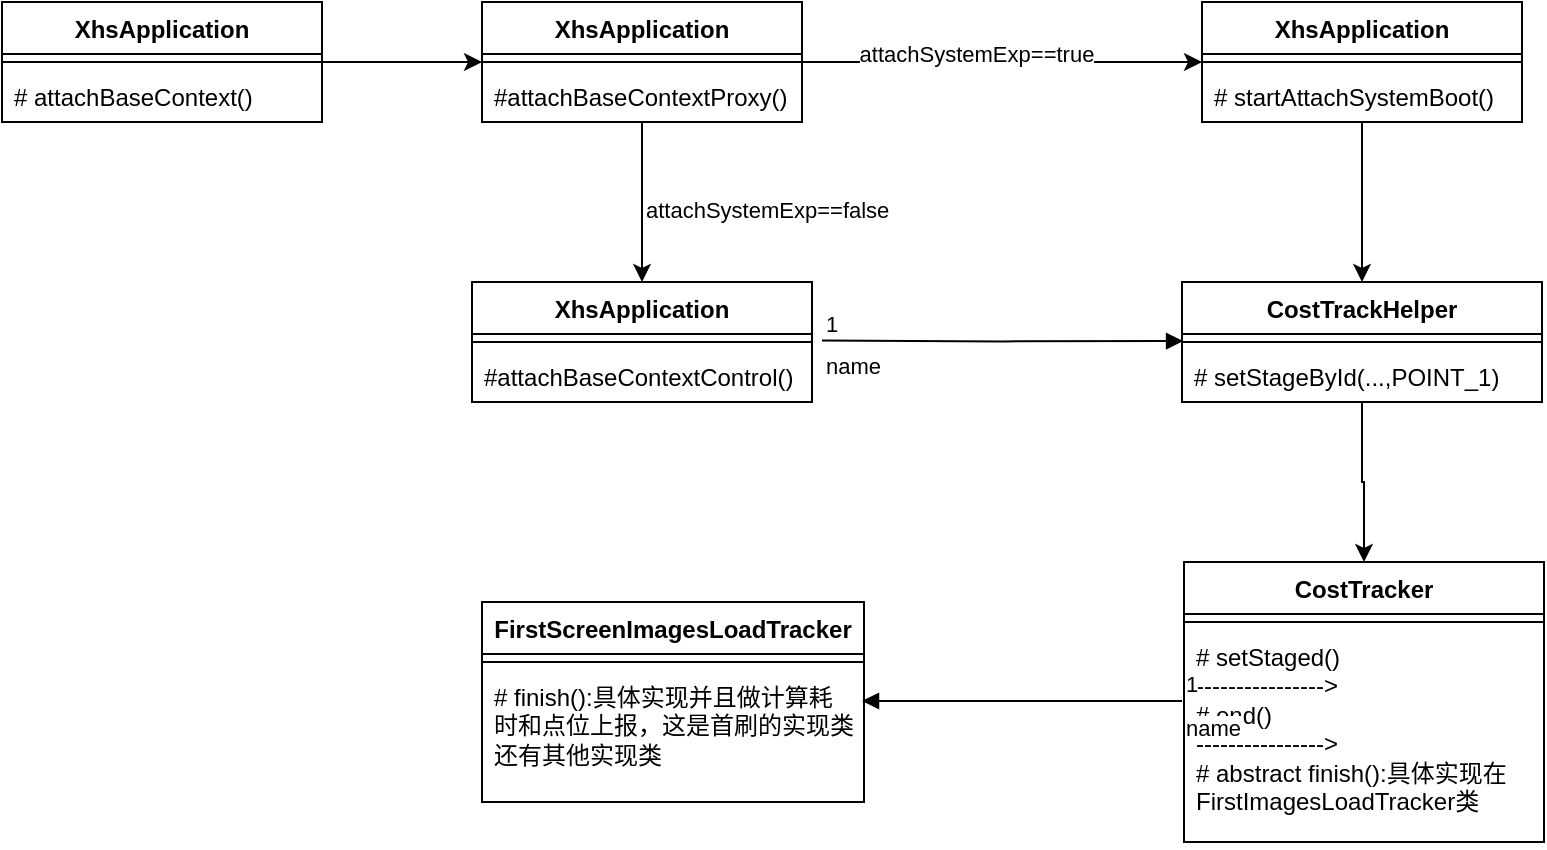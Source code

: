 <mxfile version="22.1.21" type="github">
  <diagram id="C5RBs43oDa-KdzZeNtuy" name="Page-1">
    <mxGraphModel dx="1674" dy="786" grid="1" gridSize="10" guides="1" tooltips="1" connect="1" arrows="1" fold="1" page="1" pageScale="1" pageWidth="827" pageHeight="1169" math="0" shadow="0">
      <root>
        <mxCell id="WIyWlLk6GJQsqaUBKTNV-0" />
        <mxCell id="WIyWlLk6GJQsqaUBKTNV-1" parent="WIyWlLk6GJQsqaUBKTNV-0" />
        <mxCell id="l8MkeI-6gAC6tX0D0pkb-8" value="" style="edgeStyle=orthogonalEdgeStyle;rounded=0;orthogonalLoop=1;jettySize=auto;html=1;" edge="1" parent="WIyWlLk6GJQsqaUBKTNV-1" source="l8MkeI-6gAC6tX0D0pkb-0" target="l8MkeI-6gAC6tX0D0pkb-4">
          <mxGeometry relative="1" as="geometry" />
        </mxCell>
        <mxCell id="l8MkeI-6gAC6tX0D0pkb-0" value="XhsApplication" style="swimlane;fontStyle=1;align=center;verticalAlign=top;childLayout=stackLayout;horizontal=1;startSize=26;horizontalStack=0;resizeParent=1;resizeParentMax=0;resizeLast=0;collapsible=1;marginBottom=0;whiteSpace=wrap;html=1;" vertex="1" parent="WIyWlLk6GJQsqaUBKTNV-1">
          <mxGeometry x="50" y="200" width="160" height="60" as="geometry" />
        </mxCell>
        <mxCell id="l8MkeI-6gAC6tX0D0pkb-2" value="" style="line;strokeWidth=1;fillColor=none;align=left;verticalAlign=middle;spacingTop=-1;spacingLeft=3;spacingRight=3;rotatable=0;labelPosition=right;points=[];portConstraint=eastwest;strokeColor=inherit;" vertex="1" parent="l8MkeI-6gAC6tX0D0pkb-0">
          <mxGeometry y="26" width="160" height="8" as="geometry" />
        </mxCell>
        <mxCell id="l8MkeI-6gAC6tX0D0pkb-3" value="# attachBaseContext()" style="text;strokeColor=none;fillColor=none;align=left;verticalAlign=top;spacingLeft=4;spacingRight=4;overflow=hidden;rotatable=0;points=[[0,0.5],[1,0.5]];portConstraint=eastwest;whiteSpace=wrap;html=1;" vertex="1" parent="l8MkeI-6gAC6tX0D0pkb-0">
          <mxGeometry y="34" width="160" height="26" as="geometry" />
        </mxCell>
        <mxCell id="l8MkeI-6gAC6tX0D0pkb-13" value="" style="edgeStyle=orthogonalEdgeStyle;rounded=0;orthogonalLoop=1;jettySize=auto;html=1;" edge="1" parent="WIyWlLk6GJQsqaUBKTNV-1" source="l8MkeI-6gAC6tX0D0pkb-4" target="l8MkeI-6gAC6tX0D0pkb-9">
          <mxGeometry relative="1" as="geometry" />
        </mxCell>
        <mxCell id="l8MkeI-6gAC6tX0D0pkb-15" value="attachSystemExp==true" style="edgeLabel;html=1;align=center;verticalAlign=middle;resizable=0;points=[];" vertex="1" connectable="0" parent="l8MkeI-6gAC6tX0D0pkb-13">
          <mxGeometry x="-0.133" y="4" relative="1" as="geometry">
            <mxPoint as="offset" />
          </mxGeometry>
        </mxCell>
        <mxCell id="l8MkeI-6gAC6tX0D0pkb-19" value="" style="edgeStyle=orthogonalEdgeStyle;rounded=0;orthogonalLoop=1;jettySize=auto;html=1;" edge="1" parent="WIyWlLk6GJQsqaUBKTNV-1" source="l8MkeI-6gAC6tX0D0pkb-4" target="l8MkeI-6gAC6tX0D0pkb-16">
          <mxGeometry relative="1" as="geometry" />
        </mxCell>
        <mxCell id="l8MkeI-6gAC6tX0D0pkb-4" value="XhsApplication" style="swimlane;fontStyle=1;align=center;verticalAlign=top;childLayout=stackLayout;horizontal=1;startSize=26;horizontalStack=0;resizeParent=1;resizeParentMax=0;resizeLast=0;collapsible=1;marginBottom=0;whiteSpace=wrap;html=1;" vertex="1" parent="WIyWlLk6GJQsqaUBKTNV-1">
          <mxGeometry x="290" y="200" width="160" height="60" as="geometry" />
        </mxCell>
        <mxCell id="l8MkeI-6gAC6tX0D0pkb-6" value="" style="line;strokeWidth=1;fillColor=none;align=left;verticalAlign=middle;spacingTop=-1;spacingLeft=3;spacingRight=3;rotatable=0;labelPosition=right;points=[];portConstraint=eastwest;strokeColor=inherit;" vertex="1" parent="l8MkeI-6gAC6tX0D0pkb-4">
          <mxGeometry y="26" width="160" height="8" as="geometry" />
        </mxCell>
        <mxCell id="l8MkeI-6gAC6tX0D0pkb-7" value="#attachBaseContextProxy()" style="text;strokeColor=none;fillColor=none;align=left;verticalAlign=top;spacingLeft=4;spacingRight=4;overflow=hidden;rotatable=0;points=[[0,0.5],[1,0.5]];portConstraint=eastwest;whiteSpace=wrap;html=1;" vertex="1" parent="l8MkeI-6gAC6tX0D0pkb-4">
          <mxGeometry y="34" width="160" height="26" as="geometry" />
        </mxCell>
        <mxCell id="l8MkeI-6gAC6tX0D0pkb-28" value="" style="edgeStyle=orthogonalEdgeStyle;rounded=0;orthogonalLoop=1;jettySize=auto;html=1;" edge="1" parent="WIyWlLk6GJQsqaUBKTNV-1" source="l8MkeI-6gAC6tX0D0pkb-9" target="l8MkeI-6gAC6tX0D0pkb-25">
          <mxGeometry relative="1" as="geometry" />
        </mxCell>
        <mxCell id="l8MkeI-6gAC6tX0D0pkb-9" value="XhsApplication" style="swimlane;fontStyle=1;align=center;verticalAlign=top;childLayout=stackLayout;horizontal=1;startSize=26;horizontalStack=0;resizeParent=1;resizeParentMax=0;resizeLast=0;collapsible=1;marginBottom=0;whiteSpace=wrap;html=1;" vertex="1" parent="WIyWlLk6GJQsqaUBKTNV-1">
          <mxGeometry x="650" y="200" width="160" height="60" as="geometry" />
        </mxCell>
        <mxCell id="l8MkeI-6gAC6tX0D0pkb-11" value="" style="line;strokeWidth=1;fillColor=none;align=left;verticalAlign=middle;spacingTop=-1;spacingLeft=3;spacingRight=3;rotatable=0;labelPosition=right;points=[];portConstraint=eastwest;strokeColor=inherit;" vertex="1" parent="l8MkeI-6gAC6tX0D0pkb-9">
          <mxGeometry y="26" width="160" height="8" as="geometry" />
        </mxCell>
        <mxCell id="l8MkeI-6gAC6tX0D0pkb-12" value="# startAttachSystemBoot()" style="text;strokeColor=none;fillColor=none;align=left;verticalAlign=top;spacingLeft=4;spacingRight=4;overflow=hidden;rotatable=0;points=[[0,0.5],[1,0.5]];portConstraint=eastwest;whiteSpace=wrap;html=1;" vertex="1" parent="l8MkeI-6gAC6tX0D0pkb-9">
          <mxGeometry y="34" width="160" height="26" as="geometry" />
        </mxCell>
        <mxCell id="l8MkeI-6gAC6tX0D0pkb-16" value="XhsApplication" style="swimlane;fontStyle=1;align=center;verticalAlign=top;childLayout=stackLayout;horizontal=1;startSize=26;horizontalStack=0;resizeParent=1;resizeParentMax=0;resizeLast=0;collapsible=1;marginBottom=0;whiteSpace=wrap;html=1;" vertex="1" parent="WIyWlLk6GJQsqaUBKTNV-1">
          <mxGeometry x="285" y="340" width="170" height="60" as="geometry" />
        </mxCell>
        <mxCell id="l8MkeI-6gAC6tX0D0pkb-17" value="" style="line;strokeWidth=1;fillColor=none;align=left;verticalAlign=middle;spacingTop=-1;spacingLeft=3;spacingRight=3;rotatable=0;labelPosition=right;points=[];portConstraint=eastwest;strokeColor=inherit;" vertex="1" parent="l8MkeI-6gAC6tX0D0pkb-16">
          <mxGeometry y="26" width="170" height="8" as="geometry" />
        </mxCell>
        <mxCell id="l8MkeI-6gAC6tX0D0pkb-18" value="#attachBaseContextControl()" style="text;strokeColor=none;fillColor=none;align=left;verticalAlign=top;spacingLeft=4;spacingRight=4;overflow=hidden;rotatable=0;points=[[0,0.5],[1,0.5]];portConstraint=eastwest;whiteSpace=wrap;html=1;" vertex="1" parent="l8MkeI-6gAC6tX0D0pkb-16">
          <mxGeometry y="34" width="170" height="26" as="geometry" />
        </mxCell>
        <mxCell id="l8MkeI-6gAC6tX0D0pkb-20" value="&lt;span style=&quot;color: rgb(0, 0, 0); font-family: Helvetica; font-size: 11px; font-style: normal; font-variant-ligatures: normal; font-variant-caps: normal; font-weight: 400; letter-spacing: normal; orphans: 2; text-align: center; text-indent: 0px; text-transform: none; widows: 2; word-spacing: 0px; -webkit-text-stroke-width: 0px; background-color: rgb(255, 255, 255); text-decoration-thickness: initial; text-decoration-style: initial; text-decoration-color: initial; float: none; display: inline !important;&quot;&gt;attachSystemExp==false&lt;/span&gt;" style="text;whiteSpace=wrap;html=1;" vertex="1" parent="WIyWlLk6GJQsqaUBKTNV-1">
          <mxGeometry x="370" y="290" width="150" height="40" as="geometry" />
        </mxCell>
        <mxCell id="l8MkeI-6gAC6tX0D0pkb-21" value="name" style="endArrow=block;endFill=1;html=1;edgeStyle=orthogonalEdgeStyle;align=left;verticalAlign=top;rounded=0;entryX=0.003;entryY=0.438;entryDx=0;entryDy=0;entryPerimeter=0;" edge="1" parent="WIyWlLk6GJQsqaUBKTNV-1" target="l8MkeI-6gAC6tX0D0pkb-26">
          <mxGeometry x="-1" relative="1" as="geometry">
            <mxPoint x="460" y="369.22" as="sourcePoint" />
            <mxPoint x="630" y="370" as="targetPoint" />
          </mxGeometry>
        </mxCell>
        <mxCell id="l8MkeI-6gAC6tX0D0pkb-22" value="1" style="edgeLabel;resizable=0;html=1;align=left;verticalAlign=bottom;" connectable="0" vertex="1" parent="l8MkeI-6gAC6tX0D0pkb-21">
          <mxGeometry x="-1" relative="1" as="geometry" />
        </mxCell>
        <mxCell id="l8MkeI-6gAC6tX0D0pkb-32" value="" style="edgeStyle=orthogonalEdgeStyle;rounded=0;orthogonalLoop=1;jettySize=auto;html=1;" edge="1" parent="WIyWlLk6GJQsqaUBKTNV-1" source="l8MkeI-6gAC6tX0D0pkb-25" target="l8MkeI-6gAC6tX0D0pkb-29">
          <mxGeometry relative="1" as="geometry" />
        </mxCell>
        <mxCell id="l8MkeI-6gAC6tX0D0pkb-25" value="CostTrackHelper" style="swimlane;fontStyle=1;align=center;verticalAlign=top;childLayout=stackLayout;horizontal=1;startSize=26;horizontalStack=0;resizeParent=1;resizeParentMax=0;resizeLast=0;collapsible=1;marginBottom=0;whiteSpace=wrap;html=1;" vertex="1" parent="WIyWlLk6GJQsqaUBKTNV-1">
          <mxGeometry x="640" y="340" width="180" height="60" as="geometry" />
        </mxCell>
        <mxCell id="l8MkeI-6gAC6tX0D0pkb-26" value="" style="line;strokeWidth=1;fillColor=none;align=left;verticalAlign=middle;spacingTop=-1;spacingLeft=3;spacingRight=3;rotatable=0;labelPosition=right;points=[];portConstraint=eastwest;strokeColor=inherit;" vertex="1" parent="l8MkeI-6gAC6tX0D0pkb-25">
          <mxGeometry y="26" width="180" height="8" as="geometry" />
        </mxCell>
        <mxCell id="l8MkeI-6gAC6tX0D0pkb-27" value="# setStageById(...,POINT_1)" style="text;strokeColor=none;fillColor=none;align=left;verticalAlign=top;spacingLeft=4;spacingRight=4;overflow=hidden;rotatable=0;points=[[0,0.5],[1,0.5]];portConstraint=eastwest;whiteSpace=wrap;html=1;" vertex="1" parent="l8MkeI-6gAC6tX0D0pkb-25">
          <mxGeometry y="34" width="180" height="26" as="geometry" />
        </mxCell>
        <mxCell id="l8MkeI-6gAC6tX0D0pkb-29" value="CostTracker" style="swimlane;fontStyle=1;align=center;verticalAlign=top;childLayout=stackLayout;horizontal=1;startSize=26;horizontalStack=0;resizeParent=1;resizeParentMax=0;resizeLast=0;collapsible=1;marginBottom=0;whiteSpace=wrap;html=1;" vertex="1" parent="WIyWlLk6GJQsqaUBKTNV-1">
          <mxGeometry x="641" y="480" width="180" height="140" as="geometry" />
        </mxCell>
        <mxCell id="l8MkeI-6gAC6tX0D0pkb-30" value="" style="line;strokeWidth=1;fillColor=none;align=left;verticalAlign=middle;spacingTop=-1;spacingLeft=3;spacingRight=3;rotatable=0;labelPosition=right;points=[];portConstraint=eastwest;strokeColor=inherit;" vertex="1" parent="l8MkeI-6gAC6tX0D0pkb-29">
          <mxGeometry y="26" width="180" height="8" as="geometry" />
        </mxCell>
        <mxCell id="l8MkeI-6gAC6tX0D0pkb-31" value="# setStaged()&lt;br&gt;----------------&amp;gt;&lt;br&gt;# end()&lt;br&gt;----------------&amp;gt;&lt;br&gt;# abstract finish():具体实现在FirstImagesLoadTracker类" style="text;strokeColor=none;fillColor=none;align=left;verticalAlign=top;spacingLeft=4;spacingRight=4;overflow=hidden;rotatable=0;points=[[0,0.5],[1,0.5]];portConstraint=eastwest;whiteSpace=wrap;html=1;" vertex="1" parent="l8MkeI-6gAC6tX0D0pkb-29">
          <mxGeometry y="34" width="180" height="106" as="geometry" />
        </mxCell>
        <mxCell id="l8MkeI-6gAC6tX0D0pkb-42" value="FirstScreenImagesLoadTracker" style="swimlane;fontStyle=1;align=center;verticalAlign=top;childLayout=stackLayout;horizontal=1;startSize=26;horizontalStack=0;resizeParent=1;resizeParentMax=0;resizeLast=0;collapsible=1;marginBottom=0;whiteSpace=wrap;html=1;" vertex="1" parent="WIyWlLk6GJQsqaUBKTNV-1">
          <mxGeometry x="290" y="500" width="191" height="100" as="geometry" />
        </mxCell>
        <mxCell id="l8MkeI-6gAC6tX0D0pkb-43" value="" style="line;strokeWidth=1;fillColor=none;align=left;verticalAlign=middle;spacingTop=-1;spacingLeft=3;spacingRight=3;rotatable=0;labelPosition=right;points=[];portConstraint=eastwest;strokeColor=inherit;" vertex="1" parent="l8MkeI-6gAC6tX0D0pkb-42">
          <mxGeometry y="26" width="191" height="8" as="geometry" />
        </mxCell>
        <mxCell id="l8MkeI-6gAC6tX0D0pkb-44" value="# finish():具体实现并且做计算耗时和点位上报，这是首刷的实现类还有其他实现类" style="text;strokeColor=none;fillColor=none;align=left;verticalAlign=top;spacingLeft=4;spacingRight=4;overflow=hidden;rotatable=0;points=[[0,0.5],[1,0.5]];portConstraint=eastwest;whiteSpace=wrap;html=1;" vertex="1" parent="l8MkeI-6gAC6tX0D0pkb-42">
          <mxGeometry y="34" width="191" height="66" as="geometry" />
        </mxCell>
        <mxCell id="l8MkeI-6gAC6tX0D0pkb-46" value="name" style="endArrow=block;endFill=1;html=1;edgeStyle=orthogonalEdgeStyle;align=left;verticalAlign=top;rounded=0;" edge="1" parent="WIyWlLk6GJQsqaUBKTNV-1">
          <mxGeometry x="-1" relative="1" as="geometry">
            <mxPoint x="640" y="549.5" as="sourcePoint" />
            <mxPoint x="480" y="549.5" as="targetPoint" />
          </mxGeometry>
        </mxCell>
        <mxCell id="l8MkeI-6gAC6tX0D0pkb-47" value="1" style="edgeLabel;resizable=0;html=1;align=left;verticalAlign=bottom;" connectable="0" vertex="1" parent="l8MkeI-6gAC6tX0D0pkb-46">
          <mxGeometry x="-1" relative="1" as="geometry" />
        </mxCell>
      </root>
    </mxGraphModel>
  </diagram>
</mxfile>
